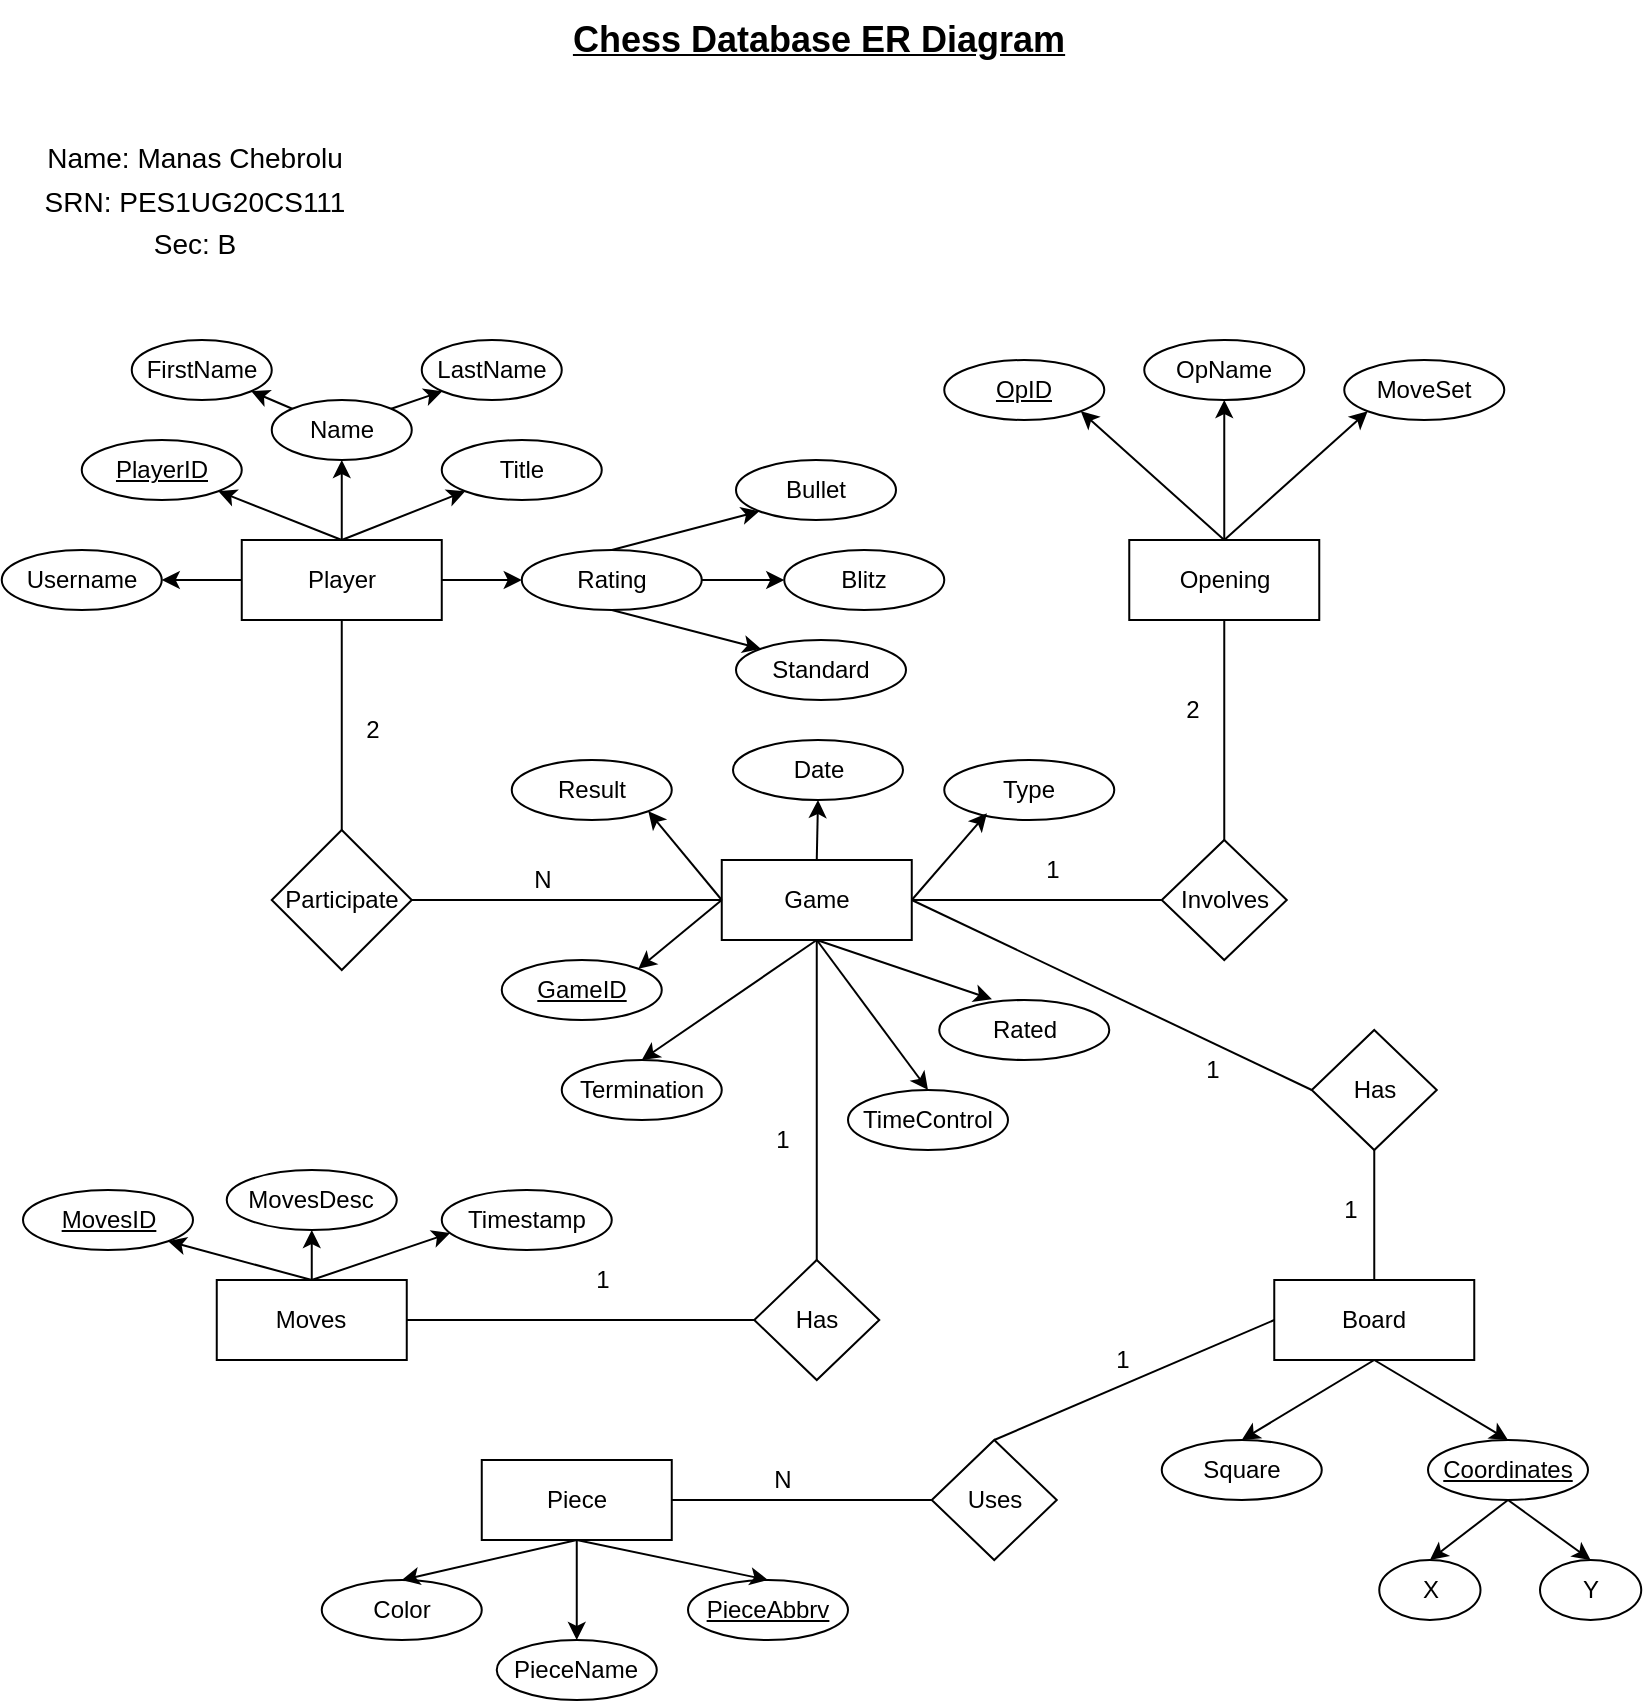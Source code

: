 <mxfile version="20.3.0" type="device"><diagram id="R2lEEEUBdFMjLlhIrx00" name="Page-1"><mxGraphModel dx="716" dy="448" grid="1" gridSize="10" guides="1" tooltips="1" connect="1" arrows="1" fold="1" page="1" pageScale="1" pageWidth="827" pageHeight="1169" math="0" shadow="0" extFonts="Permanent Marker^https://fonts.googleapis.com/css?family=Permanent+Marker"><root><mxCell id="0"/><mxCell id="1" parent="0"/><mxCell id="WM01MD9gDW_-L4FgjYkl-1" value="Player" style="rounded=0;whiteSpace=wrap;html=1;" parent="1" vertex="1"><mxGeometry x="126.88" y="280" width="100" height="40" as="geometry"/></mxCell><mxCell id="WM01MD9gDW_-L4FgjYkl-2" value="Name" style="ellipse;whiteSpace=wrap;html=1;" parent="1" vertex="1"><mxGeometry x="141.88" y="210" width="70" height="30" as="geometry"/></mxCell><mxCell id="WM01MD9gDW_-L4FgjYkl-3" value="Title" style="ellipse;whiteSpace=wrap;html=1;" parent="1" vertex="1"><mxGeometry x="226.88" y="230" width="80" height="30" as="geometry"/></mxCell><mxCell id="WM01MD9gDW_-L4FgjYkl-4" value="&lt;u&gt;PlayerID&lt;/u&gt;" style="ellipse;whiteSpace=wrap;html=1;" parent="1" vertex="1"><mxGeometry x="46.88" y="230" width="80" height="30" as="geometry"/></mxCell><mxCell id="WM01MD9gDW_-L4FgjYkl-5" value="Rating" style="ellipse;whiteSpace=wrap;html=1;" parent="1" vertex="1"><mxGeometry x="266.88" y="285" width="90" height="30" as="geometry"/></mxCell><mxCell id="WM01MD9gDW_-L4FgjYkl-6" value="Blitz" style="ellipse;whiteSpace=wrap;html=1;" parent="1" vertex="1"><mxGeometry x="398.13" y="285" width="80" height="30" as="geometry"/></mxCell><mxCell id="WM01MD9gDW_-L4FgjYkl-8" value="Standard" style="ellipse;whiteSpace=wrap;html=1;" parent="1" vertex="1"><mxGeometry x="374" y="330" width="85" height="30" as="geometry"/></mxCell><mxCell id="WM01MD9gDW_-L4FgjYkl-10" value="" style="endArrow=classic;html=1;rounded=0;entryX=1;entryY=1;entryDx=0;entryDy=0;exitX=0.5;exitY=0;exitDx=0;exitDy=0;" parent="1" source="WM01MD9gDW_-L4FgjYkl-1" target="WM01MD9gDW_-L4FgjYkl-4" edge="1"><mxGeometry width="50" height="50" relative="1" as="geometry"><mxPoint x="166.88" y="500" as="sourcePoint"/><mxPoint x="216.88" y="450" as="targetPoint"/></mxGeometry></mxCell><mxCell id="WM01MD9gDW_-L4FgjYkl-11" value="" style="endArrow=classic;html=1;rounded=0;entryX=0.5;entryY=1;entryDx=0;entryDy=0;exitX=0.5;exitY=0;exitDx=0;exitDy=0;" parent="1" source="WM01MD9gDW_-L4FgjYkl-1" target="WM01MD9gDW_-L4FgjYkl-2" edge="1"><mxGeometry width="50" height="50" relative="1" as="geometry"><mxPoint x="186.88" y="510" as="sourcePoint"/><mxPoint x="236.88" y="460" as="targetPoint"/></mxGeometry></mxCell><mxCell id="WM01MD9gDW_-L4FgjYkl-12" value="" style="endArrow=classic;html=1;rounded=0;entryX=0;entryY=1;entryDx=0;entryDy=0;exitX=0.5;exitY=0;exitDx=0;exitDy=0;" parent="1" source="WM01MD9gDW_-L4FgjYkl-1" target="WM01MD9gDW_-L4FgjYkl-3" edge="1"><mxGeometry width="50" height="50" relative="1" as="geometry"><mxPoint x="136.88" y="490" as="sourcePoint"/><mxPoint x="186.88" y="440" as="targetPoint"/></mxGeometry></mxCell><mxCell id="WM01MD9gDW_-L4FgjYkl-13" value="" style="endArrow=classic;html=1;rounded=0;entryX=0;entryY=0.5;entryDx=0;entryDy=0;exitX=1;exitY=0.5;exitDx=0;exitDy=0;" parent="1" source="WM01MD9gDW_-L4FgjYkl-1" target="WM01MD9gDW_-L4FgjYkl-5" edge="1"><mxGeometry width="50" height="50" relative="1" as="geometry"><mxPoint x="126.88" y="510" as="sourcePoint"/><mxPoint x="176.88" y="460" as="targetPoint"/></mxGeometry></mxCell><mxCell id="WM01MD9gDW_-L4FgjYkl-14" value="" style="endArrow=classic;html=1;rounded=0;entryX=0;entryY=0.5;entryDx=0;entryDy=0;exitX=1;exitY=0.5;exitDx=0;exitDy=0;" parent="1" source="WM01MD9gDW_-L4FgjYkl-5" target="WM01MD9gDW_-L4FgjYkl-6" edge="1"><mxGeometry width="50" height="50" relative="1" as="geometry"><mxPoint x="176.88" y="510" as="sourcePoint"/><mxPoint x="226.88" y="460" as="targetPoint"/></mxGeometry></mxCell><mxCell id="WM01MD9gDW_-L4FgjYkl-16" value="" style="endArrow=classic;html=1;rounded=0;entryX=0;entryY=0;entryDx=0;entryDy=0;exitX=0.5;exitY=1;exitDx=0;exitDy=0;" parent="1" source="WM01MD9gDW_-L4FgjYkl-5" target="WM01MD9gDW_-L4FgjYkl-8" edge="1"><mxGeometry width="50" height="50" relative="1" as="geometry"><mxPoint x="276.88" y="500" as="sourcePoint"/><mxPoint x="326.88" y="450" as="targetPoint"/></mxGeometry></mxCell><mxCell id="WM01MD9gDW_-L4FgjYkl-17" value="Game" style="rounded=0;whiteSpace=wrap;html=1;" parent="1" vertex="1"><mxGeometry x="366.88" y="440" width="95" height="40" as="geometry"/></mxCell><mxCell id="WM01MD9gDW_-L4FgjYkl-18" value="Participate" style="rhombus;whiteSpace=wrap;html=1;" parent="1" vertex="1"><mxGeometry x="141.88" y="425" width="70" height="70" as="geometry"/></mxCell><mxCell id="WM01MD9gDW_-L4FgjYkl-19" value="" style="endArrow=none;html=1;rounded=0;entryX=0.5;entryY=1;entryDx=0;entryDy=0;exitX=0.5;exitY=0;exitDx=0;exitDy=0;" parent="1" source="WM01MD9gDW_-L4FgjYkl-18" target="WM01MD9gDW_-L4FgjYkl-1" edge="1"><mxGeometry width="50" height="50" relative="1" as="geometry"><mxPoint x="386.88" y="580" as="sourcePoint"/><mxPoint x="436.88" y="530" as="targetPoint"/></mxGeometry></mxCell><mxCell id="WM01MD9gDW_-L4FgjYkl-20" value="" style="endArrow=none;html=1;rounded=0;entryX=1;entryY=0.5;entryDx=0;entryDy=0;exitX=0;exitY=0.5;exitDx=0;exitDy=0;" parent="1" source="WM01MD9gDW_-L4FgjYkl-17" target="WM01MD9gDW_-L4FgjYkl-18" edge="1"><mxGeometry width="50" height="50" relative="1" as="geometry"><mxPoint x="456.88" y="590" as="sourcePoint"/><mxPoint x="506.88" y="540" as="targetPoint"/></mxGeometry></mxCell><mxCell id="WM01MD9gDW_-L4FgjYkl-21" value="&lt;u&gt;GameID&lt;/u&gt;" style="ellipse;whiteSpace=wrap;html=1;" parent="1" vertex="1"><mxGeometry x="256.88" y="490" width="80" height="30" as="geometry"/></mxCell><mxCell id="WM01MD9gDW_-L4FgjYkl-22" value="Termination" style="ellipse;whiteSpace=wrap;html=1;" parent="1" vertex="1"><mxGeometry x="286.88" y="540" width="80" height="30" as="geometry"/></mxCell><mxCell id="WM01MD9gDW_-L4FgjYkl-23" value="Result" style="ellipse;whiteSpace=wrap;html=1;" parent="1" vertex="1"><mxGeometry x="261.88" y="390" width="80" height="30" as="geometry"/></mxCell><mxCell id="WM01MD9gDW_-L4FgjYkl-24" value="TimeControl" style="ellipse;whiteSpace=wrap;html=1;" parent="1" vertex="1"><mxGeometry x="430" y="555" width="80" height="30" as="geometry"/></mxCell><mxCell id="WM01MD9gDW_-L4FgjYkl-27" value="" style="endArrow=classic;html=1;rounded=0;entryX=1;entryY=0;entryDx=0;entryDy=0;exitX=0;exitY=0.5;exitDx=0;exitDy=0;" parent="1" source="WM01MD9gDW_-L4FgjYkl-17" target="WM01MD9gDW_-L4FgjYkl-21" edge="1"><mxGeometry width="50" height="50" relative="1" as="geometry"><mxPoint x="296.88" y="650" as="sourcePoint"/><mxPoint x="346.88" y="600" as="targetPoint"/></mxGeometry></mxCell><mxCell id="WM01MD9gDW_-L4FgjYkl-28" value="" style="endArrow=classic;html=1;rounded=0;entryX=0.5;entryY=0;entryDx=0;entryDy=0;exitX=0.5;exitY=1;exitDx=0;exitDy=0;" parent="1" source="WM01MD9gDW_-L4FgjYkl-17" target="WM01MD9gDW_-L4FgjYkl-22" edge="1"><mxGeometry width="50" height="50" relative="1" as="geometry"><mxPoint x="226.88" y="680" as="sourcePoint"/><mxPoint x="276.88" y="630" as="targetPoint"/></mxGeometry></mxCell><mxCell id="WM01MD9gDW_-L4FgjYkl-29" value="" style="endArrow=classic;html=1;rounded=0;entryX=1;entryY=1;entryDx=0;entryDy=0;exitX=0;exitY=0.5;exitDx=0;exitDy=0;" parent="1" source="WM01MD9gDW_-L4FgjYkl-17" target="WM01MD9gDW_-L4FgjYkl-23" edge="1"><mxGeometry width="50" height="50" relative="1" as="geometry"><mxPoint x="286.88" y="690" as="sourcePoint"/><mxPoint x="336.88" y="640" as="targetPoint"/></mxGeometry></mxCell><mxCell id="WM01MD9gDW_-L4FgjYkl-30" value="" style="endArrow=classic;html=1;rounded=0;entryX=0.5;entryY=0;entryDx=0;entryDy=0;exitX=0.5;exitY=1;exitDx=0;exitDy=0;" parent="1" source="WM01MD9gDW_-L4FgjYkl-17" target="WM01MD9gDW_-L4FgjYkl-24" edge="1"><mxGeometry width="50" height="50" relative="1" as="geometry"><mxPoint x="226.88" y="680" as="sourcePoint"/><mxPoint x="276.88" y="630" as="targetPoint"/></mxGeometry></mxCell><mxCell id="WM01MD9gDW_-L4FgjYkl-33" value="Date" style="ellipse;whiteSpace=wrap;html=1;" parent="1" vertex="1"><mxGeometry x="372.5" y="380" width="85" height="30" as="geometry"/></mxCell><mxCell id="WM01MD9gDW_-L4FgjYkl-34" value="FirstName" style="ellipse;whiteSpace=wrap;html=1;" parent="1" vertex="1"><mxGeometry x="71.88" y="180" width="70" height="30" as="geometry"/></mxCell><mxCell id="WM01MD9gDW_-L4FgjYkl-35" value="LastName" style="ellipse;whiteSpace=wrap;html=1;" parent="1" vertex="1"><mxGeometry x="216.88" y="180" width="70" height="30" as="geometry"/></mxCell><mxCell id="WM01MD9gDW_-L4FgjYkl-36" value="" style="endArrow=classic;html=1;rounded=0;entryX=1;entryY=1;entryDx=0;entryDy=0;exitX=0;exitY=0;exitDx=0;exitDy=0;" parent="1" source="WM01MD9gDW_-L4FgjYkl-2" target="WM01MD9gDW_-L4FgjYkl-34" edge="1"><mxGeometry width="50" height="50" relative="1" as="geometry"><mxPoint x="46.88" y="400" as="sourcePoint"/><mxPoint x="96.88" y="350" as="targetPoint"/></mxGeometry></mxCell><mxCell id="WM01MD9gDW_-L4FgjYkl-37" value="" style="endArrow=classic;html=1;rounded=0;entryX=0;entryY=1;entryDx=0;entryDy=0;exitX=1;exitY=0;exitDx=0;exitDy=0;" parent="1" source="WM01MD9gDW_-L4FgjYkl-2" target="WM01MD9gDW_-L4FgjYkl-35" edge="1"><mxGeometry width="50" height="50" relative="1" as="geometry"><mxPoint x="46.88" y="410" as="sourcePoint"/><mxPoint x="96.88" y="360" as="targetPoint"/></mxGeometry></mxCell><mxCell id="WM01MD9gDW_-L4FgjYkl-38" value="" style="endArrow=classic;html=1;rounded=0;entryX=0.5;entryY=1;entryDx=0;entryDy=0;exitX=0.5;exitY=0;exitDx=0;exitDy=0;" parent="1" source="WM01MD9gDW_-L4FgjYkl-17" target="WM01MD9gDW_-L4FgjYkl-33" edge="1"><mxGeometry width="50" height="50" relative="1" as="geometry"><mxPoint x="146.88" y="600" as="sourcePoint"/><mxPoint x="196.88" y="550" as="targetPoint"/></mxGeometry></mxCell><mxCell id="WM01MD9gDW_-L4FgjYkl-40" value="N" style="text;html=1;align=center;verticalAlign=middle;resizable=0;points=[];autosize=1;strokeColor=none;fillColor=none;" parent="1" vertex="1"><mxGeometry x="261.88" y="435" width="30" height="30" as="geometry"/></mxCell><mxCell id="WM01MD9gDW_-L4FgjYkl-41" value="2" style="text;html=1;align=center;verticalAlign=middle;resizable=0;points=[];autosize=1;strokeColor=none;fillColor=none;" parent="1" vertex="1"><mxGeometry x="176.88" y="360" width="30" height="30" as="geometry"/></mxCell><mxCell id="WM01MD9gDW_-L4FgjYkl-46" value="Username" style="ellipse;whiteSpace=wrap;html=1;" parent="1" vertex="1"><mxGeometry x="6.88" y="285" width="80" height="30" as="geometry"/></mxCell><mxCell id="WM01MD9gDW_-L4FgjYkl-48" value="" style="endArrow=classic;html=1;rounded=0;entryX=1;entryY=0.5;entryDx=0;entryDy=0;exitX=0;exitY=0.5;exitDx=0;exitDy=0;" parent="1" source="WM01MD9gDW_-L4FgjYkl-1" target="WM01MD9gDW_-L4FgjYkl-46" edge="1"><mxGeometry width="50" height="50" relative="1" as="geometry"><mxPoint x="16.88" y="600" as="sourcePoint"/><mxPoint x="66.88" y="550" as="targetPoint"/></mxGeometry></mxCell><mxCell id="WM01MD9gDW_-L4FgjYkl-51" value="Has" style="rhombus;whiteSpace=wrap;html=1;" parent="1" vertex="1"><mxGeometry x="383.13" y="640" width="62.5" height="60" as="geometry"/></mxCell><mxCell id="WM01MD9gDW_-L4FgjYkl-54" value="" style="endArrow=none;html=1;rounded=0;entryX=0.5;entryY=1;entryDx=0;entryDy=0;exitX=0.5;exitY=0;exitDx=0;exitDy=0;" parent="1" source="WM01MD9gDW_-L4FgjYkl-51" target="WM01MD9gDW_-L4FgjYkl-17" edge="1"><mxGeometry width="50" height="50" relative="1" as="geometry"><mxPoint x="166.88" y="710" as="sourcePoint"/><mxPoint x="216.88" y="660" as="targetPoint"/></mxGeometry></mxCell><mxCell id="WM01MD9gDW_-L4FgjYkl-55" value="Moves" style="rounded=0;whiteSpace=wrap;html=1;" parent="1" vertex="1"><mxGeometry x="114.38" y="650" width="95" height="40" as="geometry"/></mxCell><mxCell id="WM01MD9gDW_-L4FgjYkl-56" value="&lt;u&gt;MovesID&lt;/u&gt;" style="ellipse;whiteSpace=wrap;html=1;" parent="1" vertex="1"><mxGeometry x="17.5" y="605" width="85" height="30" as="geometry"/></mxCell><mxCell id="WM01MD9gDW_-L4FgjYkl-57" value="MovesDesc" style="ellipse;whiteSpace=wrap;html=1;" parent="1" vertex="1"><mxGeometry x="119.38" y="595" width="85" height="30" as="geometry"/></mxCell><mxCell id="WM01MD9gDW_-L4FgjYkl-58" value="Timestamp" style="ellipse;whiteSpace=wrap;html=1;" parent="1" vertex="1"><mxGeometry x="226.88" y="605" width="85" height="30" as="geometry"/></mxCell><mxCell id="WM01MD9gDW_-L4FgjYkl-60" value="" style="endArrow=classic;html=1;rounded=0;exitX=0.5;exitY=0;exitDx=0;exitDy=0;entryX=0.049;entryY=0.718;entryDx=0;entryDy=0;entryPerimeter=0;" parent="1" source="WM01MD9gDW_-L4FgjYkl-55" target="WM01MD9gDW_-L4FgjYkl-58" edge="1"><mxGeometry width="50" height="50" relative="1" as="geometry"><mxPoint x="-50.62" y="660" as="sourcePoint"/><mxPoint x="-0.62" y="610" as="targetPoint"/></mxGeometry></mxCell><mxCell id="WM01MD9gDW_-L4FgjYkl-61" value="" style="endArrow=classic;html=1;rounded=0;entryX=0.5;entryY=1;entryDx=0;entryDy=0;exitX=0.5;exitY=0;exitDx=0;exitDy=0;" parent="1" source="WM01MD9gDW_-L4FgjYkl-55" target="WM01MD9gDW_-L4FgjYkl-57" edge="1"><mxGeometry width="50" height="50" relative="1" as="geometry"><mxPoint x="39.38" y="730" as="sourcePoint"/><mxPoint x="89.38" y="680" as="targetPoint"/></mxGeometry></mxCell><mxCell id="WM01MD9gDW_-L4FgjYkl-62" value="" style="endArrow=classic;html=1;rounded=0;entryX=1;entryY=1;entryDx=0;entryDy=0;exitX=0.5;exitY=0;exitDx=0;exitDy=0;" parent="1" source="WM01MD9gDW_-L4FgjYkl-55" target="WM01MD9gDW_-L4FgjYkl-56" edge="1"><mxGeometry width="50" height="50" relative="1" as="geometry"><mxPoint x="29.38" y="740" as="sourcePoint"/><mxPoint x="79.38" y="690" as="targetPoint"/></mxGeometry></mxCell><mxCell id="WM01MD9gDW_-L4FgjYkl-63" value="" style="endArrow=none;html=1;rounded=0;entryX=0;entryY=0.5;entryDx=0;entryDy=0;exitX=1;exitY=0.5;exitDx=0;exitDy=0;" parent="1" source="WM01MD9gDW_-L4FgjYkl-55" target="WM01MD9gDW_-L4FgjYkl-51" edge="1"><mxGeometry width="50" height="50" relative="1" as="geometry"><mxPoint x="216.88" y="790" as="sourcePoint"/><mxPoint x="266.88" y="740" as="targetPoint"/></mxGeometry></mxCell><mxCell id="WM01MD9gDW_-L4FgjYkl-64" value="Opening" style="rounded=0;whiteSpace=wrap;html=1;" parent="1" vertex="1"><mxGeometry x="570.63" y="280" width="95" height="40" as="geometry"/></mxCell><mxCell id="WM01MD9gDW_-L4FgjYkl-65" value="&lt;u&gt;OpID&lt;/u&gt;" style="ellipse;whiteSpace=wrap;html=1;" parent="1" vertex="1"><mxGeometry x="478.13" y="190" width="80" height="30" as="geometry"/></mxCell><mxCell id="WM01MD9gDW_-L4FgjYkl-66" value="OpName" style="ellipse;whiteSpace=wrap;html=1;" parent="1" vertex="1"><mxGeometry x="578.13" y="180" width="80" height="30" as="geometry"/></mxCell><mxCell id="WM01MD9gDW_-L4FgjYkl-68" value="MoveSet" style="ellipse;whiteSpace=wrap;html=1;" parent="1" vertex="1"><mxGeometry x="678.13" y="190" width="80" height="30" as="geometry"/></mxCell><mxCell id="WM01MD9gDW_-L4FgjYkl-69" value="" style="endArrow=classic;html=1;rounded=0;entryX=1;entryY=1;entryDx=0;entryDy=0;exitX=0.5;exitY=0;exitDx=0;exitDy=0;" parent="1" source="WM01MD9gDW_-L4FgjYkl-64" target="WM01MD9gDW_-L4FgjYkl-65" edge="1"><mxGeometry width="50" height="50" relative="1" as="geometry"><mxPoint x="546.88" y="280" as="sourcePoint"/><mxPoint x="596.88" y="230" as="targetPoint"/></mxGeometry></mxCell><mxCell id="WM01MD9gDW_-L4FgjYkl-70" value="" style="endArrow=classic;html=1;rounded=0;entryX=0.5;entryY=1;entryDx=0;entryDy=0;exitX=0.5;exitY=0;exitDx=0;exitDy=0;" parent="1" source="WM01MD9gDW_-L4FgjYkl-64" target="WM01MD9gDW_-L4FgjYkl-66" edge="1"><mxGeometry width="50" height="50" relative="1" as="geometry"><mxPoint x="576.88" y="290" as="sourcePoint"/><mxPoint x="626.88" y="240" as="targetPoint"/></mxGeometry></mxCell><mxCell id="WM01MD9gDW_-L4FgjYkl-71" value="" style="endArrow=classic;html=1;rounded=0;entryX=0;entryY=1;entryDx=0;entryDy=0;exitX=0.5;exitY=0;exitDx=0;exitDy=0;" parent="1" source="WM01MD9gDW_-L4FgjYkl-64" target="WM01MD9gDW_-L4FgjYkl-68" edge="1"><mxGeometry width="50" height="50" relative="1" as="geometry"><mxPoint x="536.88" y="270" as="sourcePoint"/><mxPoint x="586.88" y="220" as="targetPoint"/></mxGeometry></mxCell><mxCell id="WM01MD9gDW_-L4FgjYkl-72" value="Involves" style="rhombus;whiteSpace=wrap;html=1;" parent="1" vertex="1"><mxGeometry x="586.88" y="430" width="62.5" height="60" as="geometry"/></mxCell><mxCell id="WM01MD9gDW_-L4FgjYkl-73" value="" style="endArrow=none;html=1;rounded=0;exitX=1;exitY=0.5;exitDx=0;exitDy=0;entryX=0;entryY=0.5;entryDx=0;entryDy=0;" parent="1" source="WM01MD9gDW_-L4FgjYkl-17" target="WM01MD9gDW_-L4FgjYkl-72" edge="1"><mxGeometry width="50" height="50" relative="1" as="geometry"><mxPoint x="666.88" y="360" as="sourcePoint"/><mxPoint x="716.88" y="310" as="targetPoint"/></mxGeometry></mxCell><mxCell id="WM01MD9gDW_-L4FgjYkl-74" value="" style="endArrow=none;html=1;rounded=0;exitX=0.5;exitY=0;exitDx=0;exitDy=0;entryX=0.5;entryY=1;entryDx=0;entryDy=0;" parent="1" source="WM01MD9gDW_-L4FgjYkl-72" target="WM01MD9gDW_-L4FgjYkl-64" edge="1"><mxGeometry width="50" height="50" relative="1" as="geometry"><mxPoint x="736.88" y="380" as="sourcePoint"/><mxPoint x="786.88" y="330" as="targetPoint"/></mxGeometry></mxCell><mxCell id="WM01MD9gDW_-L4FgjYkl-75" value="1" style="text;html=1;align=center;verticalAlign=middle;resizable=0;points=[];autosize=1;strokeColor=none;fillColor=none;" parent="1" vertex="1"><mxGeometry x="516.88" y="430" width="30" height="30" as="geometry"/></mxCell><mxCell id="WM01MD9gDW_-L4FgjYkl-76" value="2" style="text;html=1;align=center;verticalAlign=middle;resizable=0;points=[];autosize=1;strokeColor=none;fillColor=none;" parent="1" vertex="1"><mxGeometry x="586.88" y="350" width="30" height="30" as="geometry"/></mxCell><mxCell id="WM01MD9gDW_-L4FgjYkl-79" value="Board" style="shape=ext;margin=3;whiteSpace=wrap;html=1;align=center;" parent="1" vertex="1"><mxGeometry x="643.13" y="650" width="100" height="40" as="geometry"/></mxCell><mxCell id="WM01MD9gDW_-L4FgjYkl-80" value="Has" style="rhombus;whiteSpace=wrap;html=1;" parent="1" vertex="1"><mxGeometry x="661.88" y="525" width="62.5" height="60" as="geometry"/></mxCell><mxCell id="WM01MD9gDW_-L4FgjYkl-81" value="" style="endArrow=none;html=1;rounded=0;entryX=1;entryY=0.5;entryDx=0;entryDy=0;exitX=0;exitY=0.5;exitDx=0;exitDy=0;" parent="1" source="WM01MD9gDW_-L4FgjYkl-80" target="WM01MD9gDW_-L4FgjYkl-17" edge="1"><mxGeometry width="50" height="50" relative="1" as="geometry"><mxPoint x="446.88" y="830" as="sourcePoint"/><mxPoint x="496.88" y="780" as="targetPoint"/></mxGeometry></mxCell><mxCell id="WM01MD9gDW_-L4FgjYkl-82" value="" style="endArrow=none;html=1;rounded=0;entryX=0.5;entryY=1;entryDx=0;entryDy=0;exitX=0.5;exitY=0;exitDx=0;exitDy=0;" parent="1" source="WM01MD9gDW_-L4FgjYkl-79" target="WM01MD9gDW_-L4FgjYkl-80" edge="1"><mxGeometry width="50" height="50" relative="1" as="geometry"><mxPoint x="506.88" y="820" as="sourcePoint"/><mxPoint x="556.88" y="770" as="targetPoint"/></mxGeometry></mxCell><mxCell id="WM01MD9gDW_-L4FgjYkl-83" value="1" style="text;html=1;align=center;verticalAlign=middle;resizable=0;points=[];autosize=1;strokeColor=none;fillColor=none;" parent="1" vertex="1"><mxGeometry x="596.88" y="530" width="30" height="30" as="geometry"/></mxCell><mxCell id="WM01MD9gDW_-L4FgjYkl-84" value="1" style="text;html=1;align=center;verticalAlign=middle;resizable=0;points=[];autosize=1;strokeColor=none;fillColor=none;" parent="1" vertex="1"><mxGeometry x="665.63" y="600" width="30" height="30" as="geometry"/></mxCell><mxCell id="WM01MD9gDW_-L4FgjYkl-85" value="Square" style="ellipse;whiteSpace=wrap;html=1;" parent="1" vertex="1"><mxGeometry x="586.88" y="730" width="80" height="30" as="geometry"/></mxCell><mxCell id="WM01MD9gDW_-L4FgjYkl-87" value="&lt;u&gt;Coordinates&lt;/u&gt;" style="ellipse;whiteSpace=wrap;html=1;" parent="1" vertex="1"><mxGeometry x="720" y="730" width="80" height="30" as="geometry"/></mxCell><mxCell id="WM01MD9gDW_-L4FgjYkl-89" value="" style="endArrow=classic;html=1;rounded=0;entryX=0.5;entryY=0;entryDx=0;entryDy=0;exitX=0.5;exitY=1;exitDx=0;exitDy=0;" parent="1" source="WM01MD9gDW_-L4FgjYkl-79" target="WM01MD9gDW_-L4FgjYkl-85" edge="1"><mxGeometry width="50" height="50" relative="1" as="geometry"><mxPoint x="456.88" y="840" as="sourcePoint"/><mxPoint x="506.88" y="790" as="targetPoint"/></mxGeometry></mxCell><mxCell id="WM01MD9gDW_-L4FgjYkl-90" value="" style="endArrow=classic;html=1;rounded=0;entryX=0.5;entryY=0;entryDx=0;entryDy=0;exitX=0.5;exitY=1;exitDx=0;exitDy=0;" parent="1" source="WM01MD9gDW_-L4FgjYkl-79" target="WM01MD9gDW_-L4FgjYkl-87" edge="1"><mxGeometry width="50" height="50" relative="1" as="geometry"><mxPoint x="556.88" y="950" as="sourcePoint"/><mxPoint x="606.88" y="900" as="targetPoint"/></mxGeometry></mxCell><mxCell id="WM01MD9gDW_-L4FgjYkl-91" value="Uses" style="rhombus;whiteSpace=wrap;html=1;" parent="1" vertex="1"><mxGeometry x="471.88" y="730" width="62.5" height="60" as="geometry"/></mxCell><mxCell id="WM01MD9gDW_-L4FgjYkl-92" value="" style="endArrow=none;html=1;rounded=0;entryX=0;entryY=0.5;entryDx=0;entryDy=0;exitX=0.5;exitY=0;exitDx=0;exitDy=0;" parent="1" source="WM01MD9gDW_-L4FgjYkl-91" target="WM01MD9gDW_-L4FgjYkl-79" edge="1"><mxGeometry width="50" height="50" relative="1" as="geometry"><mxPoint x="496.88" y="740" as="sourcePoint"/><mxPoint x="286.88" y="800" as="targetPoint"/></mxGeometry></mxCell><mxCell id="WM01MD9gDW_-L4FgjYkl-93" value="Piece" style="rounded=0;whiteSpace=wrap;html=1;" parent="1" vertex="1"><mxGeometry x="246.88" y="740" width="95" height="40" as="geometry"/></mxCell><mxCell id="WM01MD9gDW_-L4FgjYkl-94" value="" style="endArrow=none;html=1;rounded=0;entryX=0;entryY=0.5;entryDx=0;entryDy=0;exitX=1;exitY=0.5;exitDx=0;exitDy=0;" parent="1" source="WM01MD9gDW_-L4FgjYkl-93" target="WM01MD9gDW_-L4FgjYkl-91" edge="1"><mxGeometry width="50" height="50" relative="1" as="geometry"><mxPoint x="336.88" y="760" as="sourcePoint"/><mxPoint x="346.88" y="870" as="targetPoint"/></mxGeometry></mxCell><mxCell id="WM01MD9gDW_-L4FgjYkl-100" value="PieceName" style="ellipse;whiteSpace=wrap;html=1;" parent="1" vertex="1"><mxGeometry x="254.38" y="830" width="80" height="30" as="geometry"/></mxCell><mxCell id="WM01MD9gDW_-L4FgjYkl-101" style="edgeStyle=orthogonalEdgeStyle;rounded=0;orthogonalLoop=1;jettySize=auto;html=1;exitX=0.5;exitY=1;exitDx=0;exitDy=0;" parent="1" edge="1"><mxGeometry relative="1" as="geometry"><mxPoint x="200" y="840" as="sourcePoint"/><mxPoint x="200" y="840" as="targetPoint"/></mxGeometry></mxCell><mxCell id="WM01MD9gDW_-L4FgjYkl-102" value="&lt;u&gt;PieceAbbrv&lt;/u&gt;" style="ellipse;whiteSpace=wrap;html=1;" parent="1" vertex="1"><mxGeometry x="350" y="800" width="80" height="30" as="geometry"/></mxCell><mxCell id="WM01MD9gDW_-L4FgjYkl-104" value="" style="endArrow=classic;html=1;rounded=0;entryX=0.5;entryY=0;entryDx=0;entryDy=0;exitX=0.5;exitY=1;exitDx=0;exitDy=0;" parent="1" source="WM01MD9gDW_-L4FgjYkl-93" target="WM01MD9gDW_-L4FgjYkl-100" edge="1"><mxGeometry width="50" height="50" relative="1" as="geometry"><mxPoint x="186.88" y="990" as="sourcePoint"/><mxPoint x="236.88" y="940" as="targetPoint"/></mxGeometry></mxCell><mxCell id="WM01MD9gDW_-L4FgjYkl-105" value="" style="endArrow=classic;html=1;rounded=0;entryX=0.5;entryY=0;entryDx=0;entryDy=0;exitX=0.5;exitY=1;exitDx=0;exitDy=0;" parent="1" source="WM01MD9gDW_-L4FgjYkl-93" target="WM01MD9gDW_-L4FgjYkl-102" edge="1"><mxGeometry width="50" height="50" relative="1" as="geometry"><mxPoint x="166.88" y="950" as="sourcePoint"/><mxPoint x="216.88" y="900" as="targetPoint"/></mxGeometry></mxCell><mxCell id="WM01MD9gDW_-L4FgjYkl-108" value="1" style="text;html=1;align=center;verticalAlign=middle;resizable=0;points=[];autosize=1;strokeColor=none;fillColor=none;" parent="1" vertex="1"><mxGeometry x="291.88" y="635" width="30" height="30" as="geometry"/></mxCell><mxCell id="WM01MD9gDW_-L4FgjYkl-109" value="1" style="text;html=1;align=center;verticalAlign=middle;resizable=0;points=[];autosize=1;strokeColor=none;fillColor=none;" parent="1" vertex="1"><mxGeometry x="381.88" y="565" width="30" height="30" as="geometry"/></mxCell><mxCell id="WM01MD9gDW_-L4FgjYkl-110" value="1" style="text;html=1;align=center;verticalAlign=middle;resizable=0;points=[];autosize=1;strokeColor=none;fillColor=none;" parent="1" vertex="1"><mxGeometry x="551.88" y="675" width="30" height="30" as="geometry"/></mxCell><mxCell id="WM01MD9gDW_-L4FgjYkl-111" value="N" style="text;html=1;align=center;verticalAlign=middle;resizable=0;points=[];autosize=1;strokeColor=none;fillColor=none;" parent="1" vertex="1"><mxGeometry x="381.88" y="735" width="30" height="30" as="geometry"/></mxCell><mxCell id="WM01MD9gDW_-L4FgjYkl-115" value="&lt;font style=&quot;font-size: 18px;&quot;&gt;&lt;b&gt;&lt;u&gt;Chess Database ER Diagram&lt;/u&gt;&lt;/b&gt;&lt;/font&gt;" style="text;html=1;align=center;verticalAlign=middle;resizable=0;points=[];autosize=1;strokeColor=none;fillColor=none;" parent="1" vertex="1"><mxGeometry x="280" y="10" width="270" height="40" as="geometry"/></mxCell><mxCell id="WM01MD9gDW_-L4FgjYkl-117" value="&lt;font style=&quot;font-size: 14px;&quot;&gt;Name: Manas Chebrolu&lt;br&gt;SRN: PES1UG20CS111&lt;br&gt;Sec: B&lt;br&gt;&lt;/font&gt;" style="text;html=1;align=center;verticalAlign=middle;resizable=0;points=[];autosize=1;strokeColor=none;fillColor=none;fontSize=18;" parent="1" vertex="1"><mxGeometry x="17.5" y="70" width="170" height="80" as="geometry"/></mxCell><mxCell id="KPdvSJCFHNDr6ggb0R_z-1" value="Type" style="ellipse;whiteSpace=wrap;html=1;" parent="1" vertex="1"><mxGeometry x="478.13" y="390" width="85" height="30" as="geometry"/></mxCell><mxCell id="KPdvSJCFHNDr6ggb0R_z-2" value="" style="endArrow=classic;html=1;rounded=0;entryX=0.251;entryY=0.889;entryDx=0;entryDy=0;exitX=1;exitY=0.5;exitDx=0;exitDy=0;entryPerimeter=0;" parent="1" source="WM01MD9gDW_-L4FgjYkl-17" target="KPdvSJCFHNDr6ggb0R_z-1" edge="1"><mxGeometry width="50" height="50" relative="1" as="geometry"><mxPoint x="480" y="350" as="sourcePoint"/><mxPoint x="530" y="300" as="targetPoint"/></mxGeometry></mxCell><mxCell id="26yrfwi68gq6YznqHzMD-1" value="Bullet" style="ellipse;whiteSpace=wrap;html=1;" parent="1" vertex="1"><mxGeometry x="374" y="240" width="80" height="30" as="geometry"/></mxCell><mxCell id="26yrfwi68gq6YznqHzMD-2" value="" style="endArrow=classic;html=1;rounded=0;entryX=0;entryY=1;entryDx=0;entryDy=0;exitX=0.5;exitY=0;exitDx=0;exitDy=0;" parent="1" source="WM01MD9gDW_-L4FgjYkl-5" target="26yrfwi68gq6YznqHzMD-1" edge="1"><mxGeometry width="50" height="50" relative="1" as="geometry"><mxPoint x="303.13" y="270" as="sourcePoint"/><mxPoint x="348.13" y="240.0" as="targetPoint"/></mxGeometry></mxCell><mxCell id="zy50ENeZrCmSGGOP0Vc_-1" value="X" style="ellipse;whiteSpace=wrap;html=1;" parent="1" vertex="1"><mxGeometry x="695.63" y="790" width="50.62" height="30" as="geometry"/></mxCell><mxCell id="zy50ENeZrCmSGGOP0Vc_-2" value="Y" style="ellipse;whiteSpace=wrap;html=1;" parent="1" vertex="1"><mxGeometry x="776" y="790" width="50.62" height="30" as="geometry"/></mxCell><mxCell id="zy50ENeZrCmSGGOP0Vc_-3" value="" style="endArrow=classic;html=1;rounded=0;entryX=0.5;entryY=0;entryDx=0;entryDy=0;exitX=0.5;exitY=1;exitDx=0;exitDy=0;" parent="1" source="WM01MD9gDW_-L4FgjYkl-87" target="zy50ENeZrCmSGGOP0Vc_-1" edge="1"><mxGeometry width="50" height="50" relative="1" as="geometry"><mxPoint x="703.13" y="700" as="sourcePoint"/><mxPoint x="648.13" y="740" as="targetPoint"/></mxGeometry></mxCell><mxCell id="zy50ENeZrCmSGGOP0Vc_-4" value="" style="endArrow=classic;html=1;rounded=0;entryX=0.5;entryY=0;entryDx=0;entryDy=0;exitX=0.5;exitY=1;exitDx=0;exitDy=0;" parent="1" source="WM01MD9gDW_-L4FgjYkl-87" target="zy50ENeZrCmSGGOP0Vc_-2" edge="1"><mxGeometry width="50" height="50" relative="1" as="geometry"><mxPoint x="770" y="770" as="sourcePoint"/><mxPoint x="730.94" y="800" as="targetPoint"/></mxGeometry></mxCell><mxCell id="zy50ENeZrCmSGGOP0Vc_-7" value="Rated" style="ellipse;whiteSpace=wrap;html=1;" parent="1" vertex="1"><mxGeometry x="475.63" y="510" width="85" height="30" as="geometry"/></mxCell><mxCell id="zy50ENeZrCmSGGOP0Vc_-8" value="" style="endArrow=classic;html=1;rounded=0;entryX=0.31;entryY=-0.012;entryDx=0;entryDy=0;exitX=0.5;exitY=1;exitDx=0;exitDy=0;entryPerimeter=0;" parent="1" source="WM01MD9gDW_-L4FgjYkl-17" target="zy50ENeZrCmSGGOP0Vc_-7" edge="1"><mxGeometry width="50" height="50" relative="1" as="geometry"><mxPoint x="471.88" y="470" as="sourcePoint"/><mxPoint x="509.465" y="426.67" as="targetPoint"/></mxGeometry></mxCell><mxCell id="hyb1oRNnbqvN9XF8DLCO-1" value="Color" style="ellipse;whiteSpace=wrap;html=1;" vertex="1" parent="1"><mxGeometry x="166.88" y="800" width="80" height="30" as="geometry"/></mxCell><mxCell id="hyb1oRNnbqvN9XF8DLCO-2" value="" style="endArrow=classic;html=1;rounded=0;entryX=0.5;entryY=0;entryDx=0;entryDy=0;exitX=0.5;exitY=1;exitDx=0;exitDy=0;" edge="1" parent="1" source="WM01MD9gDW_-L4FgjYkl-93" target="hyb1oRNnbqvN9XF8DLCO-1"><mxGeometry width="50" height="50" relative="1" as="geometry"><mxPoint x="290" y="790" as="sourcePoint"/><mxPoint x="400" y="810" as="targetPoint"/></mxGeometry></mxCell></root></mxGraphModel></diagram></mxfile>